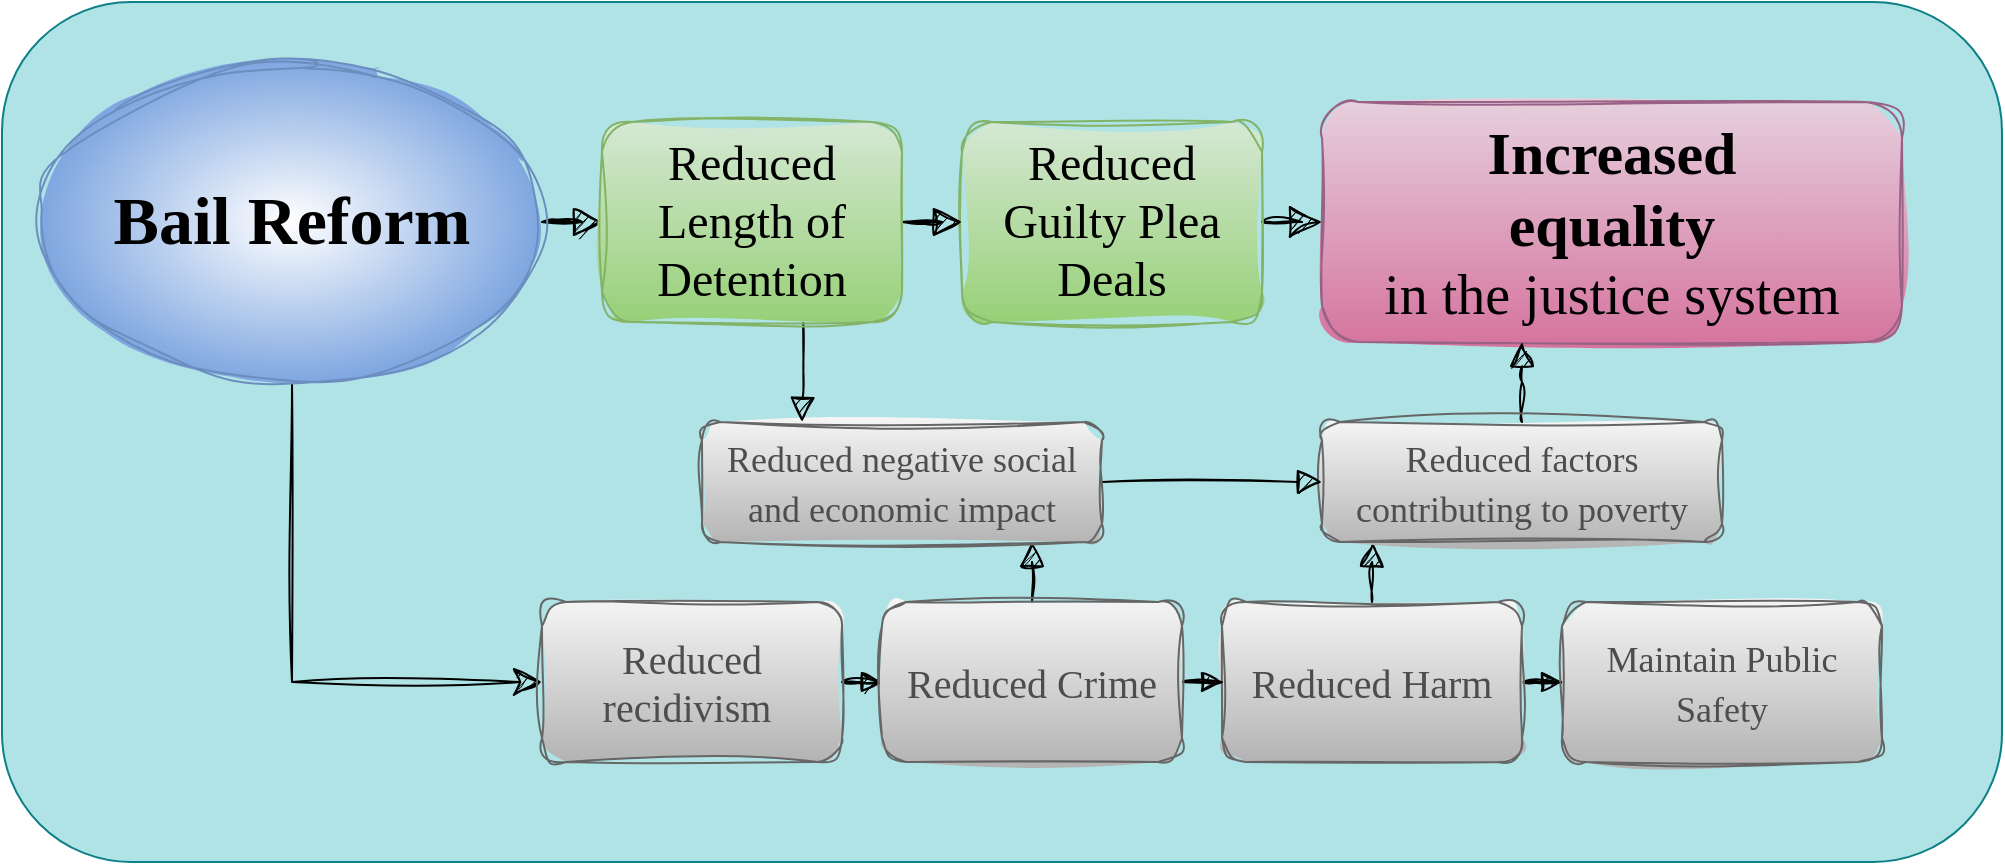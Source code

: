 <mxfile version="20.8.16" type="device"><diagram id="C5RBs43oDa-KdzZeNtuy" name="Page-1"><mxGraphModel dx="1036" dy="1776" grid="1" gridSize="10" guides="1" tooltips="1" connect="1" arrows="1" fold="1" page="1" pageScale="1" pageWidth="827" pageHeight="1169" math="0" shadow="0"><root><mxCell id="WIyWlLk6GJQsqaUBKTNV-0"/><mxCell id="WIyWlLk6GJQsqaUBKTNV-1" parent="WIyWlLk6GJQsqaUBKTNV-0"/><mxCell id="GvFAV8CZZKiAyZNGa6qN-0" value="" style="edgeStyle=orthogonalEdgeStyle;rounded=0;orthogonalLoop=1;jettySize=auto;html=1;fontFamily=Georgia;fontSize=20;startArrow=none;startFill=0;endArrow=none;endFill=1;startSize=10;endSize=10;sketch=1;curveFitting=1;jiggle=2;" edge="1" parent="WIyWlLk6GJQsqaUBKTNV-1" source="Qbljjmio5SMRVjwgsayw-3" target="Qbljjmio5SMRVjwgsayw-7"><mxGeometry relative="1" as="geometry"><Array as="points"/><mxPoint x="130" y="20" as="sourcePoint"/><mxPoint x="577.5" y="-80" as="targetPoint"/></mxGeometry></mxCell><mxCell id="Qbljjmio5SMRVjwgsayw-72" value="" style="rounded=1;whiteSpace=wrap;html=1;fontFamily=Georgia;fontSize=20;fillColor=#b0e3e6;strokeColor=#0e8088;glass=0;shadow=0;" parent="WIyWlLk6GJQsqaUBKTNV-1" vertex="1"><mxGeometry y="-170" width="1000" height="430" as="geometry"/></mxCell><mxCell id="Qbljjmio5SMRVjwgsayw-20" value="" style="edgeStyle=orthogonalEdgeStyle;rounded=0;orthogonalLoop=1;jettySize=auto;html=1;fontFamily=Georgia;fontSize=20;endSize=12;entryX=0;entryY=0.5;entryDx=0;entryDy=0;sketch=1;curveFitting=1;jiggle=2;" parent="WIyWlLk6GJQsqaUBKTNV-1" source="Qbljjmio5SMRVjwgsayw-3" target="Qbljjmio5SMRVjwgsayw-7" edge="1"><mxGeometry relative="1" as="geometry"/></mxCell><mxCell id="GvFAV8CZZKiAyZNGa6qN-11" value="" style="edgeStyle=orthogonalEdgeStyle;rounded=0;orthogonalLoop=1;jettySize=auto;html=1;fontSize=30;endArrow=block;endFill=1;endSize=12;sketch=1;curveFitting=1;jiggle=2;" edge="1" parent="WIyWlLk6GJQsqaUBKTNV-1" source="Qbljjmio5SMRVjwgsayw-3" target="GvFAV8CZZKiAyZNGa6qN-3"><mxGeometry relative="1" as="geometry"/></mxCell><mxCell id="Qbljjmio5SMRVjwgsayw-3" value="&lt;font size=&quot;1&quot; face=&quot;Georgia&quot;&gt;&lt;b style=&quot;font-size: 34px;&quot;&gt;Bail Reform&lt;/b&gt;&lt;/font&gt;" style="ellipse;whiteSpace=wrap;html=1;fillColor=default;strokeColor=#6c8ebf;gradientColor=#7ea6e0;gradientDirection=radial;sketch=1;curveFitting=1;jiggle=2;" parent="WIyWlLk6GJQsqaUBKTNV-1" vertex="1"><mxGeometry x="20" y="-140" width="250" height="160" as="geometry"/></mxCell><mxCell id="Qbljjmio5SMRVjwgsayw-4" value="&lt;font style=&quot;&quot;&gt;&lt;b style=&quot;font-size: 30px;&quot;&gt;Increased&lt;/b&gt;&lt;br&gt;&lt;b style=&quot;font-size: 30px;&quot;&gt;equality&lt;br&gt;&lt;/b&gt;&lt;font style=&quot;font-size: 28px;&quot;&gt;in the justice system&lt;/font&gt;&lt;/font&gt;" style="rounded=1;whiteSpace=wrap;html=1;fontFamily=Georgia;fontSize=20;fillColor=#e6d0de;gradientColor=#d5739d;strokeColor=#996185;gradientDirection=south;sketch=1;curveFitting=1;jiggle=2;" parent="WIyWlLk6GJQsqaUBKTNV-1" vertex="1"><mxGeometry x="660" y="-120" width="290" height="120" as="geometry"/></mxCell><mxCell id="GvFAV8CZZKiAyZNGa6qN-10" value="" style="edgeStyle=orthogonalEdgeStyle;rounded=0;orthogonalLoop=1;jettySize=auto;html=1;fontSize=24;endArrow=block;endFill=1;endSize=8;sketch=1;curveFitting=1;jiggle=2;" edge="1" parent="WIyWlLk6GJQsqaUBKTNV-1" source="Qbljjmio5SMRVjwgsayw-6" target="Qbljjmio5SMRVjwgsayw-11"><mxGeometry relative="1" as="geometry"/></mxCell><mxCell id="GvFAV8CZZKiAyZNGa6qN-25" value="" style="edgeStyle=orthogonalEdgeStyle;rounded=0;orthogonalLoop=1;jettySize=auto;html=1;fontSize=34;endArrow=block;endFill=1;endSize=10;entryX=0.127;entryY=1.002;entryDx=0;entryDy=0;entryPerimeter=0;sketch=1;curveFitting=1;jiggle=2;" edge="1" parent="WIyWlLk6GJQsqaUBKTNV-1" source="Qbljjmio5SMRVjwgsayw-6" target="Qbljjmio5SMRVjwgsayw-57"><mxGeometry relative="1" as="geometry"/></mxCell><mxCell id="Qbljjmio5SMRVjwgsayw-6" value="&lt;font color=&quot;#4d4d4d&quot;&gt;Reduced Harm&lt;/font&gt;" style="rounded=1;whiteSpace=wrap;html=1;fontFamily=Georgia;fontSize=20;fillColor=#f5f5f5;strokeColor=#666666;gradientColor=#b3b3b3;sketch=1;curveFitting=1;jiggle=2;" parent="WIyWlLk6GJQsqaUBKTNV-1" vertex="1"><mxGeometry x="610" y="130" width="150" height="80" as="geometry"/></mxCell><mxCell id="Qbljjmio5SMRVjwgsayw-51" value="" style="edgeStyle=orthogonalEdgeStyle;rounded=0;orthogonalLoop=1;jettySize=auto;html=1;fontFamily=Georgia;fontSize=20;endArrow=block;endFill=1;endSize=8;sketch=1;curveFitting=1;jiggle=2;" parent="WIyWlLk6GJQsqaUBKTNV-1" source="Qbljjmio5SMRVjwgsayw-7" target="Qbljjmio5SMRVjwgsayw-8" edge="1"><mxGeometry relative="1" as="geometry"/></mxCell><mxCell id="Qbljjmio5SMRVjwgsayw-52" value="" style="edgeStyle=orthogonalEdgeStyle;rounded=0;orthogonalLoop=1;jettySize=auto;html=1;fontFamily=Georgia;fontSize=20;endArrow=block;endFill=1;endSize=8;sketch=1;curveFitting=1;jiggle=2;" parent="WIyWlLk6GJQsqaUBKTNV-1" source="Qbljjmio5SMRVjwgsayw-8" target="Qbljjmio5SMRVjwgsayw-6" edge="1"><mxGeometry relative="1" as="geometry"/></mxCell><mxCell id="GvFAV8CZZKiAyZNGa6qN-22" value="" style="edgeStyle=orthogonalEdgeStyle;rounded=0;orthogonalLoop=1;jettySize=auto;html=1;fontSize=34;endArrow=block;endFill=1;endSize=10;sketch=1;curveFitting=1;jiggle=2;" edge="1" parent="WIyWlLk6GJQsqaUBKTNV-1" source="Qbljjmio5SMRVjwgsayw-8"><mxGeometry relative="1" as="geometry"><mxPoint x="515" y="100" as="targetPoint"/></mxGeometry></mxCell><mxCell id="Qbljjmio5SMRVjwgsayw-8" value="&lt;font color=&quot;#4d4d4d&quot;&gt;Reduced Crime&lt;/font&gt;" style="rounded=1;whiteSpace=wrap;html=1;fontFamily=Georgia;fontSize=20;fillColor=#f5f5f5;strokeColor=#666666;gradientColor=#b3b3b3;sketch=1;curveFitting=1;jiggle=2;" parent="WIyWlLk6GJQsqaUBKTNV-1" vertex="1"><mxGeometry x="440" y="130" width="150" height="80" as="geometry"/></mxCell><mxCell id="Qbljjmio5SMRVjwgsayw-11" value="&lt;font color=&quot;#4d4d4d&quot; style=&quot;font-size: 18px;&quot;&gt;Maintain Public Safety&lt;/font&gt;" style="rounded=1;whiteSpace=wrap;html=1;fontFamily=Georgia;fontSize=20;fillColor=#f5f5f5;strokeColor=#666666;gradientColor=#b3b3b3;sketch=1;curveFitting=1;jiggle=2;" parent="WIyWlLk6GJQsqaUBKTNV-1" vertex="1"><mxGeometry x="780" y="130" width="160" height="80" as="geometry"/></mxCell><mxCell id="GvFAV8CZZKiAyZNGa6qN-20" value="" style="edgeStyle=orthogonalEdgeStyle;rounded=0;orthogonalLoop=1;jettySize=auto;html=1;fontSize=34;endArrow=block;endFill=1;endSize=10;sketch=1;curveFitting=1;jiggle=2;" edge="1" parent="WIyWlLk6GJQsqaUBKTNV-1" source="Qbljjmio5SMRVjwgsayw-57"><mxGeometry relative="1" as="geometry"><mxPoint x="760" as="targetPoint"/></mxGeometry></mxCell><mxCell id="Qbljjmio5SMRVjwgsayw-57" value="&lt;font color=&quot;#4d4d4d&quot; style=&quot;font-size: 18px;&quot;&gt;Reduced factors contributing to poverty&lt;/font&gt;" style="rounded=1;whiteSpace=wrap;html=1;fontFamily=Georgia;fontSize=20;fillColor=#f5f5f5;strokeColor=#666666;gradientColor=#b3b3b3;sketch=1;curveFitting=1;jiggle=2;" parent="WIyWlLk6GJQsqaUBKTNV-1" vertex="1"><mxGeometry x="660" y="40" width="200" height="60" as="geometry"/></mxCell><mxCell id="GvFAV8CZZKiAyZNGa6qN-16" value="" style="edgeStyle=orthogonalEdgeStyle;rounded=0;orthogonalLoop=1;jettySize=auto;html=1;fontSize=30;endArrow=block;endFill=1;endSize=10;sketch=1;curveFitting=1;jiggle=2;" edge="1" parent="WIyWlLk6GJQsqaUBKTNV-1" source="Qbljjmio5SMRVjwgsayw-75" target="Qbljjmio5SMRVjwgsayw-57"><mxGeometry relative="1" as="geometry"/></mxCell><mxCell id="Qbljjmio5SMRVjwgsayw-75" value="&lt;font color=&quot;#4d4d4d&quot; style=&quot;font-size: 18px;&quot;&gt;Reduced negative social and economic impact&lt;/font&gt;" style="rounded=1;whiteSpace=wrap;html=1;fontFamily=Georgia;fontSize=20;fillColor=#f5f5f5;strokeColor=#666666;gradientColor=#b3b3b3;sketch=1;curveFitting=1;jiggle=2;" parent="WIyWlLk6GJQsqaUBKTNV-1" vertex="1"><mxGeometry x="350" y="40" width="200" height="60" as="geometry"/></mxCell><mxCell id="Qbljjmio5SMRVjwgsayw-7" value="&lt;font color=&quot;#4d4d4d&quot;&gt;Reduced recidivism&amp;nbsp;&lt;/font&gt;" style="rounded=1;whiteSpace=wrap;html=1;fontFamily=Georgia;fontSize=20;fillColor=#f5f5f5;strokeColor=#666666;gradientColor=#b3b3b3;sketch=1;curveFitting=1;jiggle=2;" parent="WIyWlLk6GJQsqaUBKTNV-1" vertex="1"><mxGeometry x="270" y="130" width="150" height="80" as="geometry"/></mxCell><mxCell id="GvFAV8CZZKiAyZNGa6qN-13" value="" style="edgeStyle=orthogonalEdgeStyle;rounded=0;orthogonalLoop=1;jettySize=auto;html=1;fontSize=30;endArrow=block;endFill=1;endSize=14;sketch=1;curveFitting=1;jiggle=2;" edge="1" parent="WIyWlLk6GJQsqaUBKTNV-1" source="GvFAV8CZZKiAyZNGa6qN-2" target="Qbljjmio5SMRVjwgsayw-4"><mxGeometry relative="1" as="geometry"/></mxCell><mxCell id="GvFAV8CZZKiAyZNGa6qN-2" value="&lt;font style=&quot;font-size: 24px;&quot;&gt;Reduced Guilty Plea Deals&lt;/font&gt;" style="rounded=1;whiteSpace=wrap;html=1;fontFamily=Georgia;fontSize=20;fillColor=#d5e8d4;gradientColor=#97d077;strokeColor=#82b366;sketch=1;curveFitting=1;jiggle=2;" vertex="1" parent="WIyWlLk6GJQsqaUBKTNV-1"><mxGeometry x="480" y="-110" width="150" height="100" as="geometry"/></mxCell><mxCell id="GvFAV8CZZKiAyZNGa6qN-12" value="" style="edgeStyle=orthogonalEdgeStyle;rounded=0;orthogonalLoop=1;jettySize=auto;html=1;fontSize=30;endArrow=block;endFill=1;endSize=12;sketch=1;curveFitting=1;jiggle=2;" edge="1" parent="WIyWlLk6GJQsqaUBKTNV-1" source="GvFAV8CZZKiAyZNGa6qN-3" target="GvFAV8CZZKiAyZNGa6qN-2"><mxGeometry relative="1" as="geometry"/></mxCell><mxCell id="GvFAV8CZZKiAyZNGa6qN-26" value="" style="edgeStyle=orthogonalEdgeStyle;rounded=0;sketch=1;orthogonalLoop=1;jettySize=auto;html=1;fontSize=34;fontColor=#4D4D4D;endArrow=block;endFill=1;endSize=10;entryX=0.25;entryY=0;entryDx=0;entryDy=0;exitX=0.671;exitY=1.005;exitDx=0;exitDy=0;exitPerimeter=0;" edge="1" parent="WIyWlLk6GJQsqaUBKTNV-1" source="GvFAV8CZZKiAyZNGa6qN-3" target="Qbljjmio5SMRVjwgsayw-75"><mxGeometry relative="1" as="geometry"/></mxCell><mxCell id="GvFAV8CZZKiAyZNGa6qN-3" value="&lt;font style=&quot;font-size: 24px;&quot;&gt;Reduced Length of Detention&lt;/font&gt;" style="rounded=1;whiteSpace=wrap;html=1;fontFamily=Georgia;fontSize=20;fillColor=#d5e8d4;gradientColor=#97d077;strokeColor=#82b366;sketch=1;curveFitting=1;jiggle=2;" vertex="1" parent="WIyWlLk6GJQsqaUBKTNV-1"><mxGeometry x="300" y="-110" width="150" height="100" as="geometry"/></mxCell></root></mxGraphModel></diagram></mxfile>